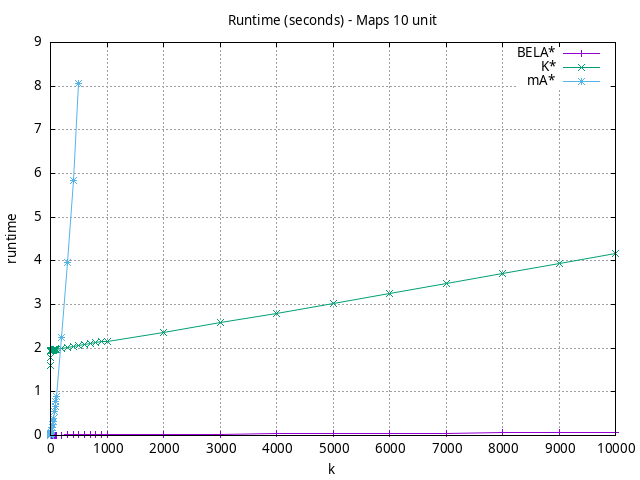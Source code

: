 #!/usr/bin/gnuplot
# -*- coding: utf-8 -*-
#
# results/maps/unit/10/random512-10.heuristic.unit.runtime.gnuplot
#
# Started on 04/07/2024 22:02:45
# Author: Carlos Linares López
set grid
set xlabel "k"
set ylabel "runtime"

set title "Runtime (seconds) - Maps 10 unit"

set terminal png enhanced font "Ariel,10"
set output 'random512-10.heuristic.unit.runtime.png'

plot "-" title "BELA*"      with linesp, "-" title "K*"      with linesp, "-" title "mA*"      with linesp

	1 0.0095319015
	2 0.009076793300000002
	3 0.0090127881
	4 0.0090261782
	5 0.0091299487
	6 0.0094174938
	7 0.0094117414
	8 0.0093530151
	9 0.0095594708
	10 0.0092643903
	20 0.0096213496
	30 0.0095984544
	40 0.009941723799999998
	50 0.0099173531
	60 0.0100163751
	70 0.010101268000000002
	80 0.0104222073
	90 0.0104133649
	100 0.010432438399999999
	200 0.011141490999999996
	300 0.0119783614
	400 0.012794984599999998
	500 0.0134595168
	600 0.014258900299999999
	700 0.015073876499999998
	800 0.0158592351
	900 0.016595027
	1000 0.016826354
	2000 0.023216112999999997
	3000 0.029653105000000006
	4000 0.036016045000000003
	5000 0.042469361000000004
	6000 0.049348199999999995
	7000 0.056151686000000006
	8000 0.062409944999999994
	9000 0.068937483
	10000 0.07576407900000001
end
	1 0.055776045999999996
	2 1.601173458
	3 1.7912715609999998
	4 1.9340781200000001
	5 1.93839305
	6 1.9436294099999998
	7 1.9467847100000002
	8 1.9490504899999999
	9 1.9498958400000002
	10 1.9364188999999998
	20 1.9419891399999998
	30 1.94733417
	40 1.95386097
	50 1.95733533
	60 1.9621602399999998
	70 1.9648303000000005
	80 1.97125576
	90 1.97608126
	100 1.96058063
	200 1.9897645899999998
	300 2.01555543
	400 2.04625433
	500 2.0699884799999997
	600 2.09122775
	700 2.11193493
	800 2.13402465
	900 2.1549428099999997
	1000 2.1555639
	2000 2.3628072
	3000 2.5817925
	4000 2.8037538
	5000 3.0291946000000003
	6000 3.2533431999999998
	7000 3.480752
	8000 3.7054977000000004
	9000 3.9306710000000002
	10000 4.160298
end
	1 0.0083990634
	2 0.0136961707
	3 0.019408098300000003
	4 0.025286478799999998
	5 0.031502415
	6 0.036608688
	7 0.042864562
	8 0.048857096
	9 0.05585547400000001
	10 0.06105425899999999
	20 0.12198996899999999
	30 0.18406849499999997
	40 0.251415749
	50 0.317809338
	60 0.39312979000000003
	70 0.55019036
	80 0.66624246
	90 0.7835182000000002
	100 0.8991206599999999
	200 2.25399947
	300 3.9540302899999995
	400 5.8452935
	500 8.0552621
end
